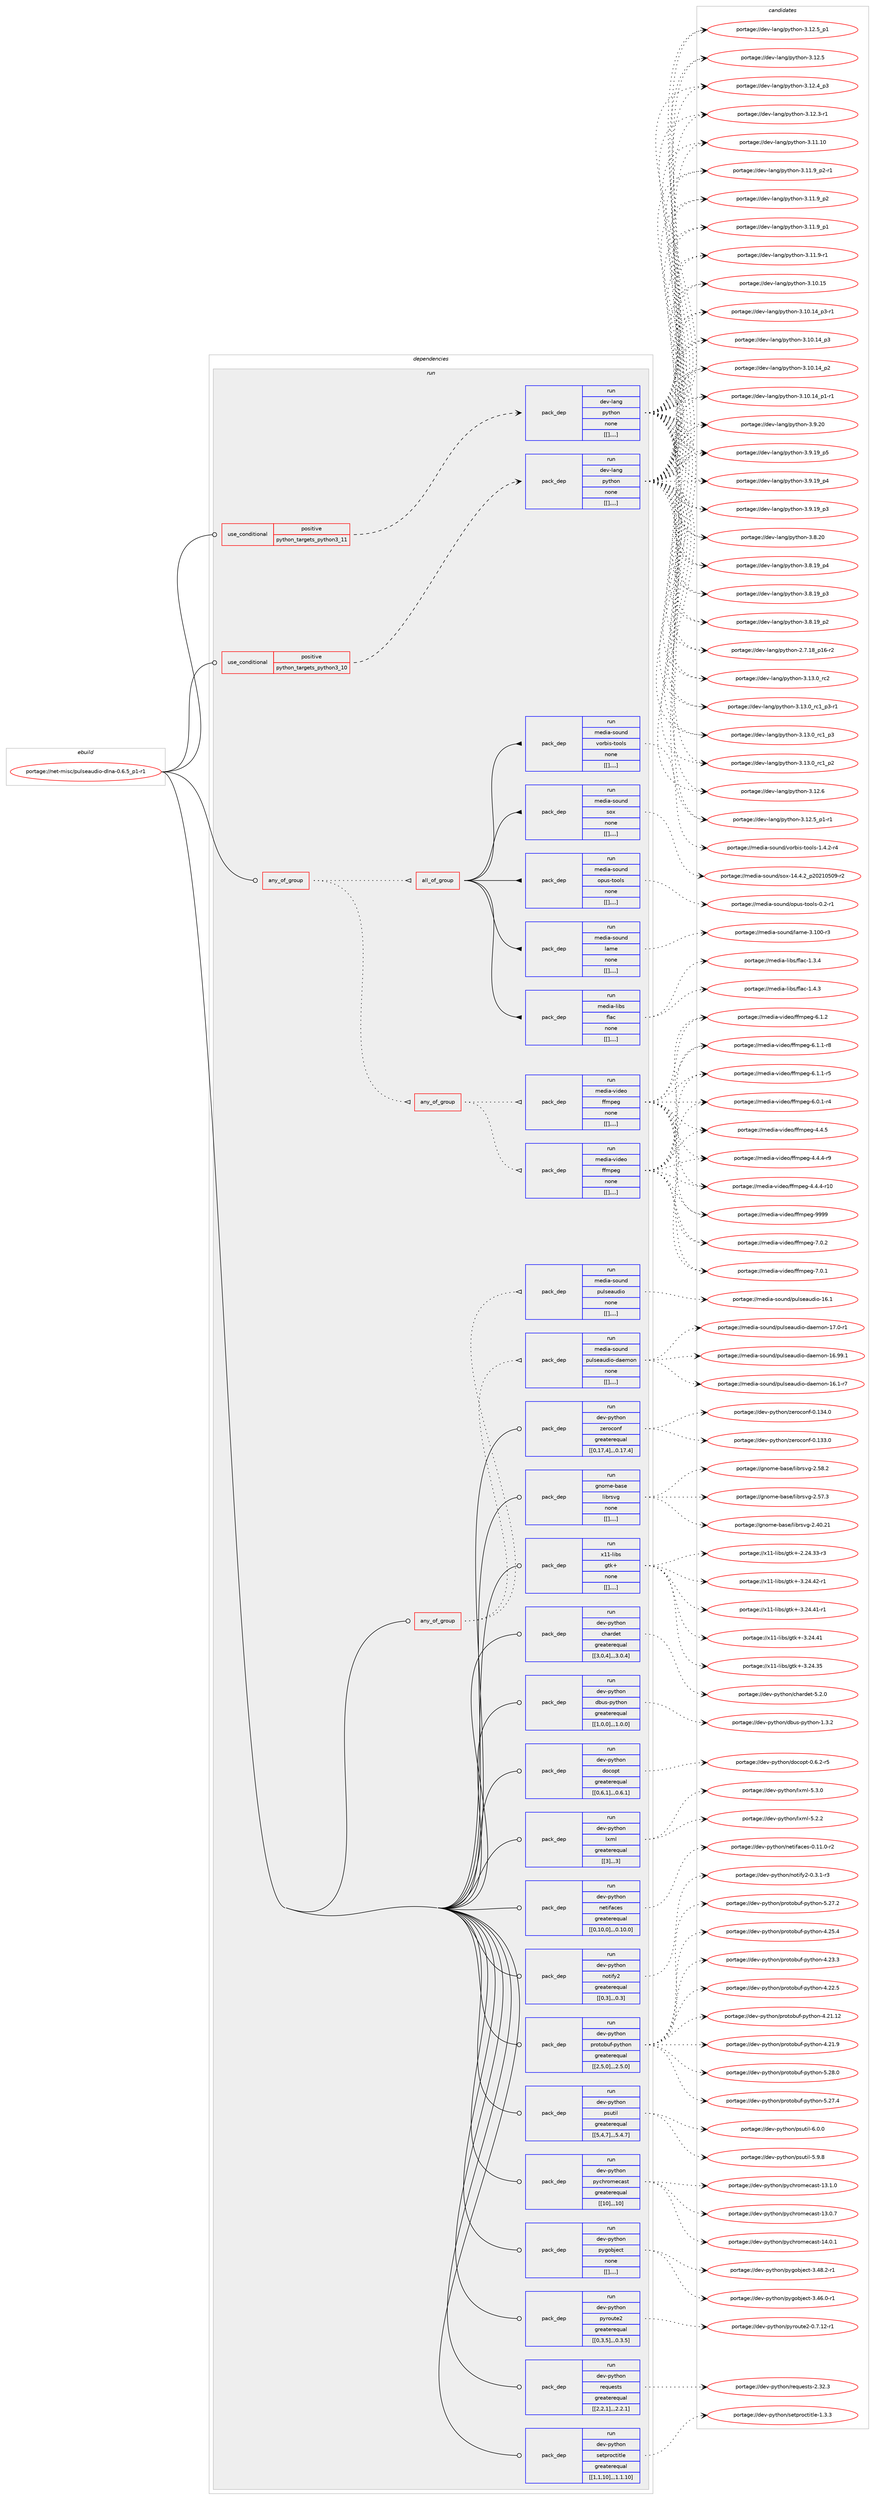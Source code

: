 digraph prolog {

# *************
# Graph options
# *************

newrank=true;
concentrate=true;
compound=true;
graph [rankdir=LR,fontname=Helvetica,fontsize=10,ranksep=1.5];#, ranksep=2.5, nodesep=0.2];
edge  [arrowhead=vee];
node  [fontname=Helvetica,fontsize=10];

# **********
# The ebuild
# **********

subgraph cluster_leftcol {
color=gray;
label=<<i>ebuild</i>>;
id [label="portage://net-misc/pulseaudio-dlna-0.6.5_p1-r1", color=red, width=4, href="../net-misc/pulseaudio-dlna-0.6.5_p1-r1.svg"];
}

# ****************
# The dependencies
# ****************

subgraph cluster_midcol {
color=gray;
label=<<i>dependencies</i>>;
subgraph cluster_compile {
fillcolor="#eeeeee";
style=filled;
label=<<i>compile</i>>;
}
subgraph cluster_compileandrun {
fillcolor="#eeeeee";
style=filled;
label=<<i>compile and run</i>>;
}
subgraph cluster_run {
fillcolor="#eeeeee";
style=filled;
label=<<i>run</i>>;
subgraph any2664 {
dependency391032 [label=<<TABLE BORDER="0" CELLBORDER="1" CELLSPACING="0" CELLPADDING="4"><TR><TD CELLPADDING="10">any_of_group</TD></TR></TABLE>>, shape=none, color=red];subgraph any2665 {
dependency391033 [label=<<TABLE BORDER="0" CELLBORDER="1" CELLSPACING="0" CELLPADDING="4"><TR><TD CELLPADDING="10">any_of_group</TD></TR></TABLE>>, shape=none, color=red];subgraph pack285640 {
dependency391034 [label=<<TABLE BORDER="0" CELLBORDER="1" CELLSPACING="0" CELLPADDING="4" WIDTH="220"><TR><TD ROWSPAN="6" CELLPADDING="30">pack_dep</TD></TR><TR><TD WIDTH="110">run</TD></TR><TR><TD>media-video</TD></TR><TR><TD>ffmpeg</TD></TR><TR><TD>none</TD></TR><TR><TD>[[],,,,]</TD></TR></TABLE>>, shape=none, color=blue];
}
dependency391033:e -> dependency391034:w [weight=20,style="dotted",arrowhead="oinv"];
subgraph pack285641 {
dependency391035 [label=<<TABLE BORDER="0" CELLBORDER="1" CELLSPACING="0" CELLPADDING="4" WIDTH="220"><TR><TD ROWSPAN="6" CELLPADDING="30">pack_dep</TD></TR><TR><TD WIDTH="110">run</TD></TR><TR><TD>media-video</TD></TR><TR><TD>ffmpeg</TD></TR><TR><TD>none</TD></TR><TR><TD>[[],,,,]</TD></TR></TABLE>>, shape=none, color=blue];
}
dependency391033:e -> dependency391035:w [weight=20,style="dotted",arrowhead="oinv"];
}
dependency391032:e -> dependency391033:w [weight=20,style="dotted",arrowhead="oinv"];
subgraph all191 {
dependency391036 [label=<<TABLE BORDER="0" CELLBORDER="1" CELLSPACING="0" CELLPADDING="4"><TR><TD CELLPADDING="10">all_of_group</TD></TR></TABLE>>, shape=none, color=red];subgraph pack285642 {
dependency391037 [label=<<TABLE BORDER="0" CELLBORDER="1" CELLSPACING="0" CELLPADDING="4" WIDTH="220"><TR><TD ROWSPAN="6" CELLPADDING="30">pack_dep</TD></TR><TR><TD WIDTH="110">run</TD></TR><TR><TD>media-libs</TD></TR><TR><TD>flac</TD></TR><TR><TD>none</TD></TR><TR><TD>[[],,,,]</TD></TR></TABLE>>, shape=none, color=blue];
}
dependency391036:e -> dependency391037:w [weight=20,style="solid",arrowhead="inv"];
subgraph pack285643 {
dependency391038 [label=<<TABLE BORDER="0" CELLBORDER="1" CELLSPACING="0" CELLPADDING="4" WIDTH="220"><TR><TD ROWSPAN="6" CELLPADDING="30">pack_dep</TD></TR><TR><TD WIDTH="110">run</TD></TR><TR><TD>media-sound</TD></TR><TR><TD>lame</TD></TR><TR><TD>none</TD></TR><TR><TD>[[],,,,]</TD></TR></TABLE>>, shape=none, color=blue];
}
dependency391036:e -> dependency391038:w [weight=20,style="solid",arrowhead="inv"];
subgraph pack285644 {
dependency391039 [label=<<TABLE BORDER="0" CELLBORDER="1" CELLSPACING="0" CELLPADDING="4" WIDTH="220"><TR><TD ROWSPAN="6" CELLPADDING="30">pack_dep</TD></TR><TR><TD WIDTH="110">run</TD></TR><TR><TD>media-sound</TD></TR><TR><TD>opus-tools</TD></TR><TR><TD>none</TD></TR><TR><TD>[[],,,,]</TD></TR></TABLE>>, shape=none, color=blue];
}
dependency391036:e -> dependency391039:w [weight=20,style="solid",arrowhead="inv"];
subgraph pack285645 {
dependency391040 [label=<<TABLE BORDER="0" CELLBORDER="1" CELLSPACING="0" CELLPADDING="4" WIDTH="220"><TR><TD ROWSPAN="6" CELLPADDING="30">pack_dep</TD></TR><TR><TD WIDTH="110">run</TD></TR><TR><TD>media-sound</TD></TR><TR><TD>sox</TD></TR><TR><TD>none</TD></TR><TR><TD>[[],,,,]</TD></TR></TABLE>>, shape=none, color=blue];
}
dependency391036:e -> dependency391040:w [weight=20,style="solid",arrowhead="inv"];
subgraph pack285646 {
dependency391041 [label=<<TABLE BORDER="0" CELLBORDER="1" CELLSPACING="0" CELLPADDING="4" WIDTH="220"><TR><TD ROWSPAN="6" CELLPADDING="30">pack_dep</TD></TR><TR><TD WIDTH="110">run</TD></TR><TR><TD>media-sound</TD></TR><TR><TD>vorbis-tools</TD></TR><TR><TD>none</TD></TR><TR><TD>[[],,,,]</TD></TR></TABLE>>, shape=none, color=blue];
}
dependency391036:e -> dependency391041:w [weight=20,style="solid",arrowhead="inv"];
}
dependency391032:e -> dependency391036:w [weight=20,style="dotted",arrowhead="oinv"];
}
id:e -> dependency391032:w [weight=20,style="solid",arrowhead="odot"];
subgraph any2666 {
dependency391042 [label=<<TABLE BORDER="0" CELLBORDER="1" CELLSPACING="0" CELLPADDING="4"><TR><TD CELLPADDING="10">any_of_group</TD></TR></TABLE>>, shape=none, color=red];subgraph pack285647 {
dependency391043 [label=<<TABLE BORDER="0" CELLBORDER="1" CELLSPACING="0" CELLPADDING="4" WIDTH="220"><TR><TD ROWSPAN="6" CELLPADDING="30">pack_dep</TD></TR><TR><TD WIDTH="110">run</TD></TR><TR><TD>media-sound</TD></TR><TR><TD>pulseaudio-daemon</TD></TR><TR><TD>none</TD></TR><TR><TD>[[],,,,]</TD></TR></TABLE>>, shape=none, color=blue];
}
dependency391042:e -> dependency391043:w [weight=20,style="dotted",arrowhead="oinv"];
subgraph pack285648 {
dependency391044 [label=<<TABLE BORDER="0" CELLBORDER="1" CELLSPACING="0" CELLPADDING="4" WIDTH="220"><TR><TD ROWSPAN="6" CELLPADDING="30">pack_dep</TD></TR><TR><TD WIDTH="110">run</TD></TR><TR><TD>media-sound</TD></TR><TR><TD>pulseaudio</TD></TR><TR><TD>none</TD></TR><TR><TD>[[],,,,]</TD></TR></TABLE>>, shape=none, color=blue];
}
dependency391042:e -> dependency391044:w [weight=20,style="dotted",arrowhead="oinv"];
}
id:e -> dependency391042:w [weight=20,style="solid",arrowhead="odot"];
subgraph cond102540 {
dependency391045 [label=<<TABLE BORDER="0" CELLBORDER="1" CELLSPACING="0" CELLPADDING="4"><TR><TD ROWSPAN="3" CELLPADDING="10">use_conditional</TD></TR><TR><TD>positive</TD></TR><TR><TD>python_targets_python3_10</TD></TR></TABLE>>, shape=none, color=red];
subgraph pack285649 {
dependency391046 [label=<<TABLE BORDER="0" CELLBORDER="1" CELLSPACING="0" CELLPADDING="4" WIDTH="220"><TR><TD ROWSPAN="6" CELLPADDING="30">pack_dep</TD></TR><TR><TD WIDTH="110">run</TD></TR><TR><TD>dev-lang</TD></TR><TR><TD>python</TD></TR><TR><TD>none</TD></TR><TR><TD>[[],,,,]</TD></TR></TABLE>>, shape=none, color=blue];
}
dependency391045:e -> dependency391046:w [weight=20,style="dashed",arrowhead="vee"];
}
id:e -> dependency391045:w [weight=20,style="solid",arrowhead="odot"];
subgraph cond102541 {
dependency391047 [label=<<TABLE BORDER="0" CELLBORDER="1" CELLSPACING="0" CELLPADDING="4"><TR><TD ROWSPAN="3" CELLPADDING="10">use_conditional</TD></TR><TR><TD>positive</TD></TR><TR><TD>python_targets_python3_11</TD></TR></TABLE>>, shape=none, color=red];
subgraph pack285650 {
dependency391048 [label=<<TABLE BORDER="0" CELLBORDER="1" CELLSPACING="0" CELLPADDING="4" WIDTH="220"><TR><TD ROWSPAN="6" CELLPADDING="30">pack_dep</TD></TR><TR><TD WIDTH="110">run</TD></TR><TR><TD>dev-lang</TD></TR><TR><TD>python</TD></TR><TR><TD>none</TD></TR><TR><TD>[[],,,,]</TD></TR></TABLE>>, shape=none, color=blue];
}
dependency391047:e -> dependency391048:w [weight=20,style="dashed",arrowhead="vee"];
}
id:e -> dependency391047:w [weight=20,style="solid",arrowhead="odot"];
subgraph pack285651 {
dependency391049 [label=<<TABLE BORDER="0" CELLBORDER="1" CELLSPACING="0" CELLPADDING="4" WIDTH="220"><TR><TD ROWSPAN="6" CELLPADDING="30">pack_dep</TD></TR><TR><TD WIDTH="110">run</TD></TR><TR><TD>dev-python</TD></TR><TR><TD>chardet</TD></TR><TR><TD>greaterequal</TD></TR><TR><TD>[[3,0,4],,,3.0.4]</TD></TR></TABLE>>, shape=none, color=blue];
}
id:e -> dependency391049:w [weight=20,style="solid",arrowhead="odot"];
subgraph pack285652 {
dependency391050 [label=<<TABLE BORDER="0" CELLBORDER="1" CELLSPACING="0" CELLPADDING="4" WIDTH="220"><TR><TD ROWSPAN="6" CELLPADDING="30">pack_dep</TD></TR><TR><TD WIDTH="110">run</TD></TR><TR><TD>dev-python</TD></TR><TR><TD>dbus-python</TD></TR><TR><TD>greaterequal</TD></TR><TR><TD>[[1,0,0],,,1.0.0]</TD></TR></TABLE>>, shape=none, color=blue];
}
id:e -> dependency391050:w [weight=20,style="solid",arrowhead="odot"];
subgraph pack285653 {
dependency391051 [label=<<TABLE BORDER="0" CELLBORDER="1" CELLSPACING="0" CELLPADDING="4" WIDTH="220"><TR><TD ROWSPAN="6" CELLPADDING="30">pack_dep</TD></TR><TR><TD WIDTH="110">run</TD></TR><TR><TD>dev-python</TD></TR><TR><TD>docopt</TD></TR><TR><TD>greaterequal</TD></TR><TR><TD>[[0,6,1],,,0.6.1]</TD></TR></TABLE>>, shape=none, color=blue];
}
id:e -> dependency391051:w [weight=20,style="solid",arrowhead="odot"];
subgraph pack285654 {
dependency391052 [label=<<TABLE BORDER="0" CELLBORDER="1" CELLSPACING="0" CELLPADDING="4" WIDTH="220"><TR><TD ROWSPAN="6" CELLPADDING="30">pack_dep</TD></TR><TR><TD WIDTH="110">run</TD></TR><TR><TD>dev-python</TD></TR><TR><TD>lxml</TD></TR><TR><TD>greaterequal</TD></TR><TR><TD>[[3],,,3]</TD></TR></TABLE>>, shape=none, color=blue];
}
id:e -> dependency391052:w [weight=20,style="solid",arrowhead="odot"];
subgraph pack285655 {
dependency391053 [label=<<TABLE BORDER="0" CELLBORDER="1" CELLSPACING="0" CELLPADDING="4" WIDTH="220"><TR><TD ROWSPAN="6" CELLPADDING="30">pack_dep</TD></TR><TR><TD WIDTH="110">run</TD></TR><TR><TD>dev-python</TD></TR><TR><TD>netifaces</TD></TR><TR><TD>greaterequal</TD></TR><TR><TD>[[0,10,0],,,0.10.0]</TD></TR></TABLE>>, shape=none, color=blue];
}
id:e -> dependency391053:w [weight=20,style="solid",arrowhead="odot"];
subgraph pack285656 {
dependency391054 [label=<<TABLE BORDER="0" CELLBORDER="1" CELLSPACING="0" CELLPADDING="4" WIDTH="220"><TR><TD ROWSPAN="6" CELLPADDING="30">pack_dep</TD></TR><TR><TD WIDTH="110">run</TD></TR><TR><TD>dev-python</TD></TR><TR><TD>notify2</TD></TR><TR><TD>greaterequal</TD></TR><TR><TD>[[0,3],,,0.3]</TD></TR></TABLE>>, shape=none, color=blue];
}
id:e -> dependency391054:w [weight=20,style="solid",arrowhead="odot"];
subgraph pack285657 {
dependency391055 [label=<<TABLE BORDER="0" CELLBORDER="1" CELLSPACING="0" CELLPADDING="4" WIDTH="220"><TR><TD ROWSPAN="6" CELLPADDING="30">pack_dep</TD></TR><TR><TD WIDTH="110">run</TD></TR><TR><TD>dev-python</TD></TR><TR><TD>protobuf-python</TD></TR><TR><TD>greaterequal</TD></TR><TR><TD>[[2,5,0],,,2.5.0]</TD></TR></TABLE>>, shape=none, color=blue];
}
id:e -> dependency391055:w [weight=20,style="solid",arrowhead="odot"];
subgraph pack285658 {
dependency391056 [label=<<TABLE BORDER="0" CELLBORDER="1" CELLSPACING="0" CELLPADDING="4" WIDTH="220"><TR><TD ROWSPAN="6" CELLPADDING="30">pack_dep</TD></TR><TR><TD WIDTH="110">run</TD></TR><TR><TD>dev-python</TD></TR><TR><TD>psutil</TD></TR><TR><TD>greaterequal</TD></TR><TR><TD>[[5,4,7],,,5.4.7]</TD></TR></TABLE>>, shape=none, color=blue];
}
id:e -> dependency391056:w [weight=20,style="solid",arrowhead="odot"];
subgraph pack285659 {
dependency391057 [label=<<TABLE BORDER="0" CELLBORDER="1" CELLSPACING="0" CELLPADDING="4" WIDTH="220"><TR><TD ROWSPAN="6" CELLPADDING="30">pack_dep</TD></TR><TR><TD WIDTH="110">run</TD></TR><TR><TD>dev-python</TD></TR><TR><TD>pychromecast</TD></TR><TR><TD>greaterequal</TD></TR><TR><TD>[[10],,,10]</TD></TR></TABLE>>, shape=none, color=blue];
}
id:e -> dependency391057:w [weight=20,style="solid",arrowhead="odot"];
subgraph pack285660 {
dependency391058 [label=<<TABLE BORDER="0" CELLBORDER="1" CELLSPACING="0" CELLPADDING="4" WIDTH="220"><TR><TD ROWSPAN="6" CELLPADDING="30">pack_dep</TD></TR><TR><TD WIDTH="110">run</TD></TR><TR><TD>dev-python</TD></TR><TR><TD>pygobject</TD></TR><TR><TD>none</TD></TR><TR><TD>[[],,,,]</TD></TR></TABLE>>, shape=none, color=blue];
}
id:e -> dependency391058:w [weight=20,style="solid",arrowhead="odot"];
subgraph pack285661 {
dependency391059 [label=<<TABLE BORDER="0" CELLBORDER="1" CELLSPACING="0" CELLPADDING="4" WIDTH="220"><TR><TD ROWSPAN="6" CELLPADDING="30">pack_dep</TD></TR><TR><TD WIDTH="110">run</TD></TR><TR><TD>dev-python</TD></TR><TR><TD>pyroute2</TD></TR><TR><TD>greaterequal</TD></TR><TR><TD>[[0,3,5],,,0.3.5]</TD></TR></TABLE>>, shape=none, color=blue];
}
id:e -> dependency391059:w [weight=20,style="solid",arrowhead="odot"];
subgraph pack285662 {
dependency391060 [label=<<TABLE BORDER="0" CELLBORDER="1" CELLSPACING="0" CELLPADDING="4" WIDTH="220"><TR><TD ROWSPAN="6" CELLPADDING="30">pack_dep</TD></TR><TR><TD WIDTH="110">run</TD></TR><TR><TD>dev-python</TD></TR><TR><TD>requests</TD></TR><TR><TD>greaterequal</TD></TR><TR><TD>[[2,2,1],,,2.2.1]</TD></TR></TABLE>>, shape=none, color=blue];
}
id:e -> dependency391060:w [weight=20,style="solid",arrowhead="odot"];
subgraph pack285663 {
dependency391061 [label=<<TABLE BORDER="0" CELLBORDER="1" CELLSPACING="0" CELLPADDING="4" WIDTH="220"><TR><TD ROWSPAN="6" CELLPADDING="30">pack_dep</TD></TR><TR><TD WIDTH="110">run</TD></TR><TR><TD>dev-python</TD></TR><TR><TD>setproctitle</TD></TR><TR><TD>greaterequal</TD></TR><TR><TD>[[1,1,10],,,1.1.10]</TD></TR></TABLE>>, shape=none, color=blue];
}
id:e -> dependency391061:w [weight=20,style="solid",arrowhead="odot"];
subgraph pack285664 {
dependency391062 [label=<<TABLE BORDER="0" CELLBORDER="1" CELLSPACING="0" CELLPADDING="4" WIDTH="220"><TR><TD ROWSPAN="6" CELLPADDING="30">pack_dep</TD></TR><TR><TD WIDTH="110">run</TD></TR><TR><TD>dev-python</TD></TR><TR><TD>zeroconf</TD></TR><TR><TD>greaterequal</TD></TR><TR><TD>[[0,17,4],,,0.17.4]</TD></TR></TABLE>>, shape=none, color=blue];
}
id:e -> dependency391062:w [weight=20,style="solid",arrowhead="odot"];
subgraph pack285665 {
dependency391063 [label=<<TABLE BORDER="0" CELLBORDER="1" CELLSPACING="0" CELLPADDING="4" WIDTH="220"><TR><TD ROWSPAN="6" CELLPADDING="30">pack_dep</TD></TR><TR><TD WIDTH="110">run</TD></TR><TR><TD>gnome-base</TD></TR><TR><TD>librsvg</TD></TR><TR><TD>none</TD></TR><TR><TD>[[],,,,]</TD></TR></TABLE>>, shape=none, color=blue];
}
id:e -> dependency391063:w [weight=20,style="solid",arrowhead="odot"];
subgraph pack285666 {
dependency391064 [label=<<TABLE BORDER="0" CELLBORDER="1" CELLSPACING="0" CELLPADDING="4" WIDTH="220"><TR><TD ROWSPAN="6" CELLPADDING="30">pack_dep</TD></TR><TR><TD WIDTH="110">run</TD></TR><TR><TD>x11-libs</TD></TR><TR><TD>gtk+</TD></TR><TR><TD>none</TD></TR><TR><TD>[[],,,,]</TD></TR></TABLE>>, shape=none, color=blue];
}
id:e -> dependency391064:w [weight=20,style="solid",arrowhead="odot"];
}
}

# **************
# The candidates
# **************

subgraph cluster_choices {
rank=same;
color=gray;
label=<<i>candidates</i>>;

subgraph choice285640 {
color=black;
nodesep=1;
choice1091011001059745118105100101111471021021091121011034557575757 [label="portage://media-video/ffmpeg-9999", color=red, width=4,href="../media-video/ffmpeg-9999.svg"];
choice109101100105974511810510010111147102102109112101103455546484650 [label="portage://media-video/ffmpeg-7.0.2", color=red, width=4,href="../media-video/ffmpeg-7.0.2.svg"];
choice109101100105974511810510010111147102102109112101103455546484649 [label="portage://media-video/ffmpeg-7.0.1", color=red, width=4,href="../media-video/ffmpeg-7.0.1.svg"];
choice109101100105974511810510010111147102102109112101103455446494650 [label="portage://media-video/ffmpeg-6.1.2", color=red, width=4,href="../media-video/ffmpeg-6.1.2.svg"];
choice1091011001059745118105100101111471021021091121011034554464946494511456 [label="portage://media-video/ffmpeg-6.1.1-r8", color=red, width=4,href="../media-video/ffmpeg-6.1.1-r8.svg"];
choice1091011001059745118105100101111471021021091121011034554464946494511453 [label="portage://media-video/ffmpeg-6.1.1-r5", color=red, width=4,href="../media-video/ffmpeg-6.1.1-r5.svg"];
choice1091011001059745118105100101111471021021091121011034554464846494511452 [label="portage://media-video/ffmpeg-6.0.1-r4", color=red, width=4,href="../media-video/ffmpeg-6.0.1-r4.svg"];
choice109101100105974511810510010111147102102109112101103455246524653 [label="portage://media-video/ffmpeg-4.4.5", color=red, width=4,href="../media-video/ffmpeg-4.4.5.svg"];
choice1091011001059745118105100101111471021021091121011034552465246524511457 [label="portage://media-video/ffmpeg-4.4.4-r9", color=red, width=4,href="../media-video/ffmpeg-4.4.4-r9.svg"];
choice109101100105974511810510010111147102102109112101103455246524652451144948 [label="portage://media-video/ffmpeg-4.4.4-r10", color=red, width=4,href="../media-video/ffmpeg-4.4.4-r10.svg"];
dependency391034:e -> choice1091011001059745118105100101111471021021091121011034557575757:w [style=dotted,weight="100"];
dependency391034:e -> choice109101100105974511810510010111147102102109112101103455546484650:w [style=dotted,weight="100"];
dependency391034:e -> choice109101100105974511810510010111147102102109112101103455546484649:w [style=dotted,weight="100"];
dependency391034:e -> choice109101100105974511810510010111147102102109112101103455446494650:w [style=dotted,weight="100"];
dependency391034:e -> choice1091011001059745118105100101111471021021091121011034554464946494511456:w [style=dotted,weight="100"];
dependency391034:e -> choice1091011001059745118105100101111471021021091121011034554464946494511453:w [style=dotted,weight="100"];
dependency391034:e -> choice1091011001059745118105100101111471021021091121011034554464846494511452:w [style=dotted,weight="100"];
dependency391034:e -> choice109101100105974511810510010111147102102109112101103455246524653:w [style=dotted,weight="100"];
dependency391034:e -> choice1091011001059745118105100101111471021021091121011034552465246524511457:w [style=dotted,weight="100"];
dependency391034:e -> choice109101100105974511810510010111147102102109112101103455246524652451144948:w [style=dotted,weight="100"];
}
subgraph choice285641 {
color=black;
nodesep=1;
choice1091011001059745118105100101111471021021091121011034557575757 [label="portage://media-video/ffmpeg-9999", color=red, width=4,href="../media-video/ffmpeg-9999.svg"];
choice109101100105974511810510010111147102102109112101103455546484650 [label="portage://media-video/ffmpeg-7.0.2", color=red, width=4,href="../media-video/ffmpeg-7.0.2.svg"];
choice109101100105974511810510010111147102102109112101103455546484649 [label="portage://media-video/ffmpeg-7.0.1", color=red, width=4,href="../media-video/ffmpeg-7.0.1.svg"];
choice109101100105974511810510010111147102102109112101103455446494650 [label="portage://media-video/ffmpeg-6.1.2", color=red, width=4,href="../media-video/ffmpeg-6.1.2.svg"];
choice1091011001059745118105100101111471021021091121011034554464946494511456 [label="portage://media-video/ffmpeg-6.1.1-r8", color=red, width=4,href="../media-video/ffmpeg-6.1.1-r8.svg"];
choice1091011001059745118105100101111471021021091121011034554464946494511453 [label="portage://media-video/ffmpeg-6.1.1-r5", color=red, width=4,href="../media-video/ffmpeg-6.1.1-r5.svg"];
choice1091011001059745118105100101111471021021091121011034554464846494511452 [label="portage://media-video/ffmpeg-6.0.1-r4", color=red, width=4,href="../media-video/ffmpeg-6.0.1-r4.svg"];
choice109101100105974511810510010111147102102109112101103455246524653 [label="portage://media-video/ffmpeg-4.4.5", color=red, width=4,href="../media-video/ffmpeg-4.4.5.svg"];
choice1091011001059745118105100101111471021021091121011034552465246524511457 [label="portage://media-video/ffmpeg-4.4.4-r9", color=red, width=4,href="../media-video/ffmpeg-4.4.4-r9.svg"];
choice109101100105974511810510010111147102102109112101103455246524652451144948 [label="portage://media-video/ffmpeg-4.4.4-r10", color=red, width=4,href="../media-video/ffmpeg-4.4.4-r10.svg"];
dependency391035:e -> choice1091011001059745118105100101111471021021091121011034557575757:w [style=dotted,weight="100"];
dependency391035:e -> choice109101100105974511810510010111147102102109112101103455546484650:w [style=dotted,weight="100"];
dependency391035:e -> choice109101100105974511810510010111147102102109112101103455546484649:w [style=dotted,weight="100"];
dependency391035:e -> choice109101100105974511810510010111147102102109112101103455446494650:w [style=dotted,weight="100"];
dependency391035:e -> choice1091011001059745118105100101111471021021091121011034554464946494511456:w [style=dotted,weight="100"];
dependency391035:e -> choice1091011001059745118105100101111471021021091121011034554464946494511453:w [style=dotted,weight="100"];
dependency391035:e -> choice1091011001059745118105100101111471021021091121011034554464846494511452:w [style=dotted,weight="100"];
dependency391035:e -> choice109101100105974511810510010111147102102109112101103455246524653:w [style=dotted,weight="100"];
dependency391035:e -> choice1091011001059745118105100101111471021021091121011034552465246524511457:w [style=dotted,weight="100"];
dependency391035:e -> choice109101100105974511810510010111147102102109112101103455246524652451144948:w [style=dotted,weight="100"];
}
subgraph choice285642 {
color=black;
nodesep=1;
choice109101100105974510810598115471021089799454946524651 [label="portage://media-libs/flac-1.4.3", color=red, width=4,href="../media-libs/flac-1.4.3.svg"];
choice109101100105974510810598115471021089799454946514652 [label="portage://media-libs/flac-1.3.4", color=red, width=4,href="../media-libs/flac-1.3.4.svg"];
dependency391037:e -> choice109101100105974510810598115471021089799454946524651:w [style=dotted,weight="100"];
dependency391037:e -> choice109101100105974510810598115471021089799454946514652:w [style=dotted,weight="100"];
}
subgraph choice285643 {
color=black;
nodesep=1;
choice109101100105974511511111711010047108971091014551464948484511451 [label="portage://media-sound/lame-3.100-r3", color=red, width=4,href="../media-sound/lame-3.100-r3.svg"];
dependency391038:e -> choice109101100105974511511111711010047108971091014551464948484511451:w [style=dotted,weight="100"];
}
subgraph choice285644 {
color=black;
nodesep=1;
choice10910110010597451151111171101004711111211711545116111111108115454846504511449 [label="portage://media-sound/opus-tools-0.2-r1", color=red, width=4,href="../media-sound/opus-tools-0.2-r1.svg"];
dependency391039:e -> choice10910110010597451151111171101004711111211711545116111111108115454846504511449:w [style=dotted,weight="100"];
}
subgraph choice285645 {
color=black;
nodesep=1;
choice109101100105974511511111711010047115111120454952465246509511250485049485348574511450 [label="portage://media-sound/sox-14.4.2_p20210509-r2", color=red, width=4,href="../media-sound/sox-14.4.2_p20210509-r2.svg"];
dependency391040:e -> choice109101100105974511511111711010047115111120454952465246509511250485049485348574511450:w [style=dotted,weight="100"];
}
subgraph choice285646 {
color=black;
nodesep=1;
choice10910110010597451151111171101004711811111498105115451161111111081154549465246504511452 [label="portage://media-sound/vorbis-tools-1.4.2-r4", color=red, width=4,href="../media-sound/vorbis-tools-1.4.2-r4.svg"];
dependency391041:e -> choice10910110010597451151111171101004711811111498105115451161111111081154549465246504511452:w [style=dotted,weight="100"];
}
subgraph choice285647 {
color=black;
nodesep=1;
choice10910110010597451151111171101004711211710811510197117100105111451009710110911111045495546484511449 [label="portage://media-sound/pulseaudio-daemon-17.0-r1", color=red, width=4,href="../media-sound/pulseaudio-daemon-17.0-r1.svg"];
choice1091011001059745115111117110100471121171081151019711710010511145100971011091111104549544657574649 [label="portage://media-sound/pulseaudio-daemon-16.99.1", color=red, width=4,href="../media-sound/pulseaudio-daemon-16.99.1.svg"];
choice10910110010597451151111171101004711211710811510197117100105111451009710110911111045495446494511455 [label="portage://media-sound/pulseaudio-daemon-16.1-r7", color=red, width=4,href="../media-sound/pulseaudio-daemon-16.1-r7.svg"];
dependency391043:e -> choice10910110010597451151111171101004711211710811510197117100105111451009710110911111045495546484511449:w [style=dotted,weight="100"];
dependency391043:e -> choice1091011001059745115111117110100471121171081151019711710010511145100971011091111104549544657574649:w [style=dotted,weight="100"];
dependency391043:e -> choice10910110010597451151111171101004711211710811510197117100105111451009710110911111045495446494511455:w [style=dotted,weight="100"];
}
subgraph choice285648 {
color=black;
nodesep=1;
choice109101100105974511511111711010047112117108115101971171001051114549544649 [label="portage://media-sound/pulseaudio-16.1", color=red, width=4,href="../media-sound/pulseaudio-16.1.svg"];
dependency391044:e -> choice109101100105974511511111711010047112117108115101971171001051114549544649:w [style=dotted,weight="100"];
}
subgraph choice285649 {
color=black;
nodesep=1;
choice10010111845108971101034711212111610411111045514649514648951149950 [label="portage://dev-lang/python-3.13.0_rc2", color=red, width=4,href="../dev-lang/python-3.13.0_rc2.svg"];
choice1001011184510897110103471121211161041111104551464951464895114994995112514511449 [label="portage://dev-lang/python-3.13.0_rc1_p3-r1", color=red, width=4,href="../dev-lang/python-3.13.0_rc1_p3-r1.svg"];
choice100101118451089711010347112121116104111110455146495146489511499499511251 [label="portage://dev-lang/python-3.13.0_rc1_p3", color=red, width=4,href="../dev-lang/python-3.13.0_rc1_p3.svg"];
choice100101118451089711010347112121116104111110455146495146489511499499511250 [label="portage://dev-lang/python-3.13.0_rc1_p2", color=red, width=4,href="../dev-lang/python-3.13.0_rc1_p2.svg"];
choice10010111845108971101034711212111610411111045514649504654 [label="portage://dev-lang/python-3.12.6", color=red, width=4,href="../dev-lang/python-3.12.6.svg"];
choice1001011184510897110103471121211161041111104551464950465395112494511449 [label="portage://dev-lang/python-3.12.5_p1-r1", color=red, width=4,href="../dev-lang/python-3.12.5_p1-r1.svg"];
choice100101118451089711010347112121116104111110455146495046539511249 [label="portage://dev-lang/python-3.12.5_p1", color=red, width=4,href="../dev-lang/python-3.12.5_p1.svg"];
choice10010111845108971101034711212111610411111045514649504653 [label="portage://dev-lang/python-3.12.5", color=red, width=4,href="../dev-lang/python-3.12.5.svg"];
choice100101118451089711010347112121116104111110455146495046529511251 [label="portage://dev-lang/python-3.12.4_p3", color=red, width=4,href="../dev-lang/python-3.12.4_p3.svg"];
choice100101118451089711010347112121116104111110455146495046514511449 [label="portage://dev-lang/python-3.12.3-r1", color=red, width=4,href="../dev-lang/python-3.12.3-r1.svg"];
choice1001011184510897110103471121211161041111104551464949464948 [label="portage://dev-lang/python-3.11.10", color=red, width=4,href="../dev-lang/python-3.11.10.svg"];
choice1001011184510897110103471121211161041111104551464949465795112504511449 [label="portage://dev-lang/python-3.11.9_p2-r1", color=red, width=4,href="../dev-lang/python-3.11.9_p2-r1.svg"];
choice100101118451089711010347112121116104111110455146494946579511250 [label="portage://dev-lang/python-3.11.9_p2", color=red, width=4,href="../dev-lang/python-3.11.9_p2.svg"];
choice100101118451089711010347112121116104111110455146494946579511249 [label="portage://dev-lang/python-3.11.9_p1", color=red, width=4,href="../dev-lang/python-3.11.9_p1.svg"];
choice100101118451089711010347112121116104111110455146494946574511449 [label="portage://dev-lang/python-3.11.9-r1", color=red, width=4,href="../dev-lang/python-3.11.9-r1.svg"];
choice1001011184510897110103471121211161041111104551464948464953 [label="portage://dev-lang/python-3.10.15", color=red, width=4,href="../dev-lang/python-3.10.15.svg"];
choice100101118451089711010347112121116104111110455146494846495295112514511449 [label="portage://dev-lang/python-3.10.14_p3-r1", color=red, width=4,href="../dev-lang/python-3.10.14_p3-r1.svg"];
choice10010111845108971101034711212111610411111045514649484649529511251 [label="portage://dev-lang/python-3.10.14_p3", color=red, width=4,href="../dev-lang/python-3.10.14_p3.svg"];
choice10010111845108971101034711212111610411111045514649484649529511250 [label="portage://dev-lang/python-3.10.14_p2", color=red, width=4,href="../dev-lang/python-3.10.14_p2.svg"];
choice100101118451089711010347112121116104111110455146494846495295112494511449 [label="portage://dev-lang/python-3.10.14_p1-r1", color=red, width=4,href="../dev-lang/python-3.10.14_p1-r1.svg"];
choice10010111845108971101034711212111610411111045514657465048 [label="portage://dev-lang/python-3.9.20", color=red, width=4,href="../dev-lang/python-3.9.20.svg"];
choice100101118451089711010347112121116104111110455146574649579511253 [label="portage://dev-lang/python-3.9.19_p5", color=red, width=4,href="../dev-lang/python-3.9.19_p5.svg"];
choice100101118451089711010347112121116104111110455146574649579511252 [label="portage://dev-lang/python-3.9.19_p4", color=red, width=4,href="../dev-lang/python-3.9.19_p4.svg"];
choice100101118451089711010347112121116104111110455146574649579511251 [label="portage://dev-lang/python-3.9.19_p3", color=red, width=4,href="../dev-lang/python-3.9.19_p3.svg"];
choice10010111845108971101034711212111610411111045514656465048 [label="portage://dev-lang/python-3.8.20", color=red, width=4,href="../dev-lang/python-3.8.20.svg"];
choice100101118451089711010347112121116104111110455146564649579511252 [label="portage://dev-lang/python-3.8.19_p4", color=red, width=4,href="../dev-lang/python-3.8.19_p4.svg"];
choice100101118451089711010347112121116104111110455146564649579511251 [label="portage://dev-lang/python-3.8.19_p3", color=red, width=4,href="../dev-lang/python-3.8.19_p3.svg"];
choice100101118451089711010347112121116104111110455146564649579511250 [label="portage://dev-lang/python-3.8.19_p2", color=red, width=4,href="../dev-lang/python-3.8.19_p2.svg"];
choice100101118451089711010347112121116104111110455046554649569511249544511450 [label="portage://dev-lang/python-2.7.18_p16-r2", color=red, width=4,href="../dev-lang/python-2.7.18_p16-r2.svg"];
dependency391046:e -> choice10010111845108971101034711212111610411111045514649514648951149950:w [style=dotted,weight="100"];
dependency391046:e -> choice1001011184510897110103471121211161041111104551464951464895114994995112514511449:w [style=dotted,weight="100"];
dependency391046:e -> choice100101118451089711010347112121116104111110455146495146489511499499511251:w [style=dotted,weight="100"];
dependency391046:e -> choice100101118451089711010347112121116104111110455146495146489511499499511250:w [style=dotted,weight="100"];
dependency391046:e -> choice10010111845108971101034711212111610411111045514649504654:w [style=dotted,weight="100"];
dependency391046:e -> choice1001011184510897110103471121211161041111104551464950465395112494511449:w [style=dotted,weight="100"];
dependency391046:e -> choice100101118451089711010347112121116104111110455146495046539511249:w [style=dotted,weight="100"];
dependency391046:e -> choice10010111845108971101034711212111610411111045514649504653:w [style=dotted,weight="100"];
dependency391046:e -> choice100101118451089711010347112121116104111110455146495046529511251:w [style=dotted,weight="100"];
dependency391046:e -> choice100101118451089711010347112121116104111110455146495046514511449:w [style=dotted,weight="100"];
dependency391046:e -> choice1001011184510897110103471121211161041111104551464949464948:w [style=dotted,weight="100"];
dependency391046:e -> choice1001011184510897110103471121211161041111104551464949465795112504511449:w [style=dotted,weight="100"];
dependency391046:e -> choice100101118451089711010347112121116104111110455146494946579511250:w [style=dotted,weight="100"];
dependency391046:e -> choice100101118451089711010347112121116104111110455146494946579511249:w [style=dotted,weight="100"];
dependency391046:e -> choice100101118451089711010347112121116104111110455146494946574511449:w [style=dotted,weight="100"];
dependency391046:e -> choice1001011184510897110103471121211161041111104551464948464953:w [style=dotted,weight="100"];
dependency391046:e -> choice100101118451089711010347112121116104111110455146494846495295112514511449:w [style=dotted,weight="100"];
dependency391046:e -> choice10010111845108971101034711212111610411111045514649484649529511251:w [style=dotted,weight="100"];
dependency391046:e -> choice10010111845108971101034711212111610411111045514649484649529511250:w [style=dotted,weight="100"];
dependency391046:e -> choice100101118451089711010347112121116104111110455146494846495295112494511449:w [style=dotted,weight="100"];
dependency391046:e -> choice10010111845108971101034711212111610411111045514657465048:w [style=dotted,weight="100"];
dependency391046:e -> choice100101118451089711010347112121116104111110455146574649579511253:w [style=dotted,weight="100"];
dependency391046:e -> choice100101118451089711010347112121116104111110455146574649579511252:w [style=dotted,weight="100"];
dependency391046:e -> choice100101118451089711010347112121116104111110455146574649579511251:w [style=dotted,weight="100"];
dependency391046:e -> choice10010111845108971101034711212111610411111045514656465048:w [style=dotted,weight="100"];
dependency391046:e -> choice100101118451089711010347112121116104111110455146564649579511252:w [style=dotted,weight="100"];
dependency391046:e -> choice100101118451089711010347112121116104111110455146564649579511251:w [style=dotted,weight="100"];
dependency391046:e -> choice100101118451089711010347112121116104111110455146564649579511250:w [style=dotted,weight="100"];
dependency391046:e -> choice100101118451089711010347112121116104111110455046554649569511249544511450:w [style=dotted,weight="100"];
}
subgraph choice285650 {
color=black;
nodesep=1;
choice10010111845108971101034711212111610411111045514649514648951149950 [label="portage://dev-lang/python-3.13.0_rc2", color=red, width=4,href="../dev-lang/python-3.13.0_rc2.svg"];
choice1001011184510897110103471121211161041111104551464951464895114994995112514511449 [label="portage://dev-lang/python-3.13.0_rc1_p3-r1", color=red, width=4,href="../dev-lang/python-3.13.0_rc1_p3-r1.svg"];
choice100101118451089711010347112121116104111110455146495146489511499499511251 [label="portage://dev-lang/python-3.13.0_rc1_p3", color=red, width=4,href="../dev-lang/python-3.13.0_rc1_p3.svg"];
choice100101118451089711010347112121116104111110455146495146489511499499511250 [label="portage://dev-lang/python-3.13.0_rc1_p2", color=red, width=4,href="../dev-lang/python-3.13.0_rc1_p2.svg"];
choice10010111845108971101034711212111610411111045514649504654 [label="portage://dev-lang/python-3.12.6", color=red, width=4,href="../dev-lang/python-3.12.6.svg"];
choice1001011184510897110103471121211161041111104551464950465395112494511449 [label="portage://dev-lang/python-3.12.5_p1-r1", color=red, width=4,href="../dev-lang/python-3.12.5_p1-r1.svg"];
choice100101118451089711010347112121116104111110455146495046539511249 [label="portage://dev-lang/python-3.12.5_p1", color=red, width=4,href="../dev-lang/python-3.12.5_p1.svg"];
choice10010111845108971101034711212111610411111045514649504653 [label="portage://dev-lang/python-3.12.5", color=red, width=4,href="../dev-lang/python-3.12.5.svg"];
choice100101118451089711010347112121116104111110455146495046529511251 [label="portage://dev-lang/python-3.12.4_p3", color=red, width=4,href="../dev-lang/python-3.12.4_p3.svg"];
choice100101118451089711010347112121116104111110455146495046514511449 [label="portage://dev-lang/python-3.12.3-r1", color=red, width=4,href="../dev-lang/python-3.12.3-r1.svg"];
choice1001011184510897110103471121211161041111104551464949464948 [label="portage://dev-lang/python-3.11.10", color=red, width=4,href="../dev-lang/python-3.11.10.svg"];
choice1001011184510897110103471121211161041111104551464949465795112504511449 [label="portage://dev-lang/python-3.11.9_p2-r1", color=red, width=4,href="../dev-lang/python-3.11.9_p2-r1.svg"];
choice100101118451089711010347112121116104111110455146494946579511250 [label="portage://dev-lang/python-3.11.9_p2", color=red, width=4,href="../dev-lang/python-3.11.9_p2.svg"];
choice100101118451089711010347112121116104111110455146494946579511249 [label="portage://dev-lang/python-3.11.9_p1", color=red, width=4,href="../dev-lang/python-3.11.9_p1.svg"];
choice100101118451089711010347112121116104111110455146494946574511449 [label="portage://dev-lang/python-3.11.9-r1", color=red, width=4,href="../dev-lang/python-3.11.9-r1.svg"];
choice1001011184510897110103471121211161041111104551464948464953 [label="portage://dev-lang/python-3.10.15", color=red, width=4,href="../dev-lang/python-3.10.15.svg"];
choice100101118451089711010347112121116104111110455146494846495295112514511449 [label="portage://dev-lang/python-3.10.14_p3-r1", color=red, width=4,href="../dev-lang/python-3.10.14_p3-r1.svg"];
choice10010111845108971101034711212111610411111045514649484649529511251 [label="portage://dev-lang/python-3.10.14_p3", color=red, width=4,href="../dev-lang/python-3.10.14_p3.svg"];
choice10010111845108971101034711212111610411111045514649484649529511250 [label="portage://dev-lang/python-3.10.14_p2", color=red, width=4,href="../dev-lang/python-3.10.14_p2.svg"];
choice100101118451089711010347112121116104111110455146494846495295112494511449 [label="portage://dev-lang/python-3.10.14_p1-r1", color=red, width=4,href="../dev-lang/python-3.10.14_p1-r1.svg"];
choice10010111845108971101034711212111610411111045514657465048 [label="portage://dev-lang/python-3.9.20", color=red, width=4,href="../dev-lang/python-3.9.20.svg"];
choice100101118451089711010347112121116104111110455146574649579511253 [label="portage://dev-lang/python-3.9.19_p5", color=red, width=4,href="../dev-lang/python-3.9.19_p5.svg"];
choice100101118451089711010347112121116104111110455146574649579511252 [label="portage://dev-lang/python-3.9.19_p4", color=red, width=4,href="../dev-lang/python-3.9.19_p4.svg"];
choice100101118451089711010347112121116104111110455146574649579511251 [label="portage://dev-lang/python-3.9.19_p3", color=red, width=4,href="../dev-lang/python-3.9.19_p3.svg"];
choice10010111845108971101034711212111610411111045514656465048 [label="portage://dev-lang/python-3.8.20", color=red, width=4,href="../dev-lang/python-3.8.20.svg"];
choice100101118451089711010347112121116104111110455146564649579511252 [label="portage://dev-lang/python-3.8.19_p4", color=red, width=4,href="../dev-lang/python-3.8.19_p4.svg"];
choice100101118451089711010347112121116104111110455146564649579511251 [label="portage://dev-lang/python-3.8.19_p3", color=red, width=4,href="../dev-lang/python-3.8.19_p3.svg"];
choice100101118451089711010347112121116104111110455146564649579511250 [label="portage://dev-lang/python-3.8.19_p2", color=red, width=4,href="../dev-lang/python-3.8.19_p2.svg"];
choice100101118451089711010347112121116104111110455046554649569511249544511450 [label="portage://dev-lang/python-2.7.18_p16-r2", color=red, width=4,href="../dev-lang/python-2.7.18_p16-r2.svg"];
dependency391048:e -> choice10010111845108971101034711212111610411111045514649514648951149950:w [style=dotted,weight="100"];
dependency391048:e -> choice1001011184510897110103471121211161041111104551464951464895114994995112514511449:w [style=dotted,weight="100"];
dependency391048:e -> choice100101118451089711010347112121116104111110455146495146489511499499511251:w [style=dotted,weight="100"];
dependency391048:e -> choice100101118451089711010347112121116104111110455146495146489511499499511250:w [style=dotted,weight="100"];
dependency391048:e -> choice10010111845108971101034711212111610411111045514649504654:w [style=dotted,weight="100"];
dependency391048:e -> choice1001011184510897110103471121211161041111104551464950465395112494511449:w [style=dotted,weight="100"];
dependency391048:e -> choice100101118451089711010347112121116104111110455146495046539511249:w [style=dotted,weight="100"];
dependency391048:e -> choice10010111845108971101034711212111610411111045514649504653:w [style=dotted,weight="100"];
dependency391048:e -> choice100101118451089711010347112121116104111110455146495046529511251:w [style=dotted,weight="100"];
dependency391048:e -> choice100101118451089711010347112121116104111110455146495046514511449:w [style=dotted,weight="100"];
dependency391048:e -> choice1001011184510897110103471121211161041111104551464949464948:w [style=dotted,weight="100"];
dependency391048:e -> choice1001011184510897110103471121211161041111104551464949465795112504511449:w [style=dotted,weight="100"];
dependency391048:e -> choice100101118451089711010347112121116104111110455146494946579511250:w [style=dotted,weight="100"];
dependency391048:e -> choice100101118451089711010347112121116104111110455146494946579511249:w [style=dotted,weight="100"];
dependency391048:e -> choice100101118451089711010347112121116104111110455146494946574511449:w [style=dotted,weight="100"];
dependency391048:e -> choice1001011184510897110103471121211161041111104551464948464953:w [style=dotted,weight="100"];
dependency391048:e -> choice100101118451089711010347112121116104111110455146494846495295112514511449:w [style=dotted,weight="100"];
dependency391048:e -> choice10010111845108971101034711212111610411111045514649484649529511251:w [style=dotted,weight="100"];
dependency391048:e -> choice10010111845108971101034711212111610411111045514649484649529511250:w [style=dotted,weight="100"];
dependency391048:e -> choice100101118451089711010347112121116104111110455146494846495295112494511449:w [style=dotted,weight="100"];
dependency391048:e -> choice10010111845108971101034711212111610411111045514657465048:w [style=dotted,weight="100"];
dependency391048:e -> choice100101118451089711010347112121116104111110455146574649579511253:w [style=dotted,weight="100"];
dependency391048:e -> choice100101118451089711010347112121116104111110455146574649579511252:w [style=dotted,weight="100"];
dependency391048:e -> choice100101118451089711010347112121116104111110455146574649579511251:w [style=dotted,weight="100"];
dependency391048:e -> choice10010111845108971101034711212111610411111045514656465048:w [style=dotted,weight="100"];
dependency391048:e -> choice100101118451089711010347112121116104111110455146564649579511252:w [style=dotted,weight="100"];
dependency391048:e -> choice100101118451089711010347112121116104111110455146564649579511251:w [style=dotted,weight="100"];
dependency391048:e -> choice100101118451089711010347112121116104111110455146564649579511250:w [style=dotted,weight="100"];
dependency391048:e -> choice100101118451089711010347112121116104111110455046554649569511249544511450:w [style=dotted,weight="100"];
}
subgraph choice285651 {
color=black;
nodesep=1;
choice10010111845112121116104111110479910497114100101116455346504648 [label="portage://dev-python/chardet-5.2.0", color=red, width=4,href="../dev-python/chardet-5.2.0.svg"];
dependency391049:e -> choice10010111845112121116104111110479910497114100101116455346504648:w [style=dotted,weight="100"];
}
subgraph choice285652 {
color=black;
nodesep=1;
choice10010111845112121116104111110471009811711545112121116104111110454946514650 [label="portage://dev-python/dbus-python-1.3.2", color=red, width=4,href="../dev-python/dbus-python-1.3.2.svg"];
dependency391050:e -> choice10010111845112121116104111110471009811711545112121116104111110454946514650:w [style=dotted,weight="100"];
}
subgraph choice285653 {
color=black;
nodesep=1;
choice1001011184511212111610411111047100111991111121164548465446504511453 [label="portage://dev-python/docopt-0.6.2-r5", color=red, width=4,href="../dev-python/docopt-0.6.2-r5.svg"];
dependency391051:e -> choice1001011184511212111610411111047100111991111121164548465446504511453:w [style=dotted,weight="100"];
}
subgraph choice285654 {
color=black;
nodesep=1;
choice1001011184511212111610411111047108120109108455346514648 [label="portage://dev-python/lxml-5.3.0", color=red, width=4,href="../dev-python/lxml-5.3.0.svg"];
choice1001011184511212111610411111047108120109108455346504650 [label="portage://dev-python/lxml-5.2.2", color=red, width=4,href="../dev-python/lxml-5.2.2.svg"];
dependency391052:e -> choice1001011184511212111610411111047108120109108455346514648:w [style=dotted,weight="100"];
dependency391052:e -> choice1001011184511212111610411111047108120109108455346504650:w [style=dotted,weight="100"];
}
subgraph choice285655 {
color=black;
nodesep=1;
choice10010111845112121116104111110471101011161051029799101115454846494946484511450 [label="portage://dev-python/netifaces-0.11.0-r2", color=red, width=4,href="../dev-python/netifaces-0.11.0-r2.svg"];
dependency391053:e -> choice10010111845112121116104111110471101011161051029799101115454846494946484511450:w [style=dotted,weight="100"];
}
subgraph choice285656 {
color=black;
nodesep=1;
choice1001011184511212111610411111047110111116105102121504548465146494511451 [label="portage://dev-python/notify2-0.3.1-r3", color=red, width=4,href="../dev-python/notify2-0.3.1-r3.svg"];
dependency391054:e -> choice1001011184511212111610411111047110111116105102121504548465146494511451:w [style=dotted,weight="100"];
}
subgraph choice285657 {
color=black;
nodesep=1;
choice1001011184511212111610411111047112114111116111981171024511212111610411111045534650564648 [label="portage://dev-python/protobuf-python-5.28.0", color=red, width=4,href="../dev-python/protobuf-python-5.28.0.svg"];
choice1001011184511212111610411111047112114111116111981171024511212111610411111045534650554652 [label="portage://dev-python/protobuf-python-5.27.4", color=red, width=4,href="../dev-python/protobuf-python-5.27.4.svg"];
choice1001011184511212111610411111047112114111116111981171024511212111610411111045534650554650 [label="portage://dev-python/protobuf-python-5.27.2", color=red, width=4,href="../dev-python/protobuf-python-5.27.2.svg"];
choice1001011184511212111610411111047112114111116111981171024511212111610411111045524650534652 [label="portage://dev-python/protobuf-python-4.25.4", color=red, width=4,href="../dev-python/protobuf-python-4.25.4.svg"];
choice1001011184511212111610411111047112114111116111981171024511212111610411111045524650514651 [label="portage://dev-python/protobuf-python-4.23.3", color=red, width=4,href="../dev-python/protobuf-python-4.23.3.svg"];
choice1001011184511212111610411111047112114111116111981171024511212111610411111045524650504653 [label="portage://dev-python/protobuf-python-4.22.5", color=red, width=4,href="../dev-python/protobuf-python-4.22.5.svg"];
choice100101118451121211161041111104711211411111611198117102451121211161041111104552465049464950 [label="portage://dev-python/protobuf-python-4.21.12", color=red, width=4,href="../dev-python/protobuf-python-4.21.12.svg"];
choice1001011184511212111610411111047112114111116111981171024511212111610411111045524650494657 [label="portage://dev-python/protobuf-python-4.21.9", color=red, width=4,href="../dev-python/protobuf-python-4.21.9.svg"];
dependency391055:e -> choice1001011184511212111610411111047112114111116111981171024511212111610411111045534650564648:w [style=dotted,weight="100"];
dependency391055:e -> choice1001011184511212111610411111047112114111116111981171024511212111610411111045534650554652:w [style=dotted,weight="100"];
dependency391055:e -> choice1001011184511212111610411111047112114111116111981171024511212111610411111045534650554650:w [style=dotted,weight="100"];
dependency391055:e -> choice1001011184511212111610411111047112114111116111981171024511212111610411111045524650534652:w [style=dotted,weight="100"];
dependency391055:e -> choice1001011184511212111610411111047112114111116111981171024511212111610411111045524650514651:w [style=dotted,weight="100"];
dependency391055:e -> choice1001011184511212111610411111047112114111116111981171024511212111610411111045524650504653:w [style=dotted,weight="100"];
dependency391055:e -> choice100101118451121211161041111104711211411111611198117102451121211161041111104552465049464950:w [style=dotted,weight="100"];
dependency391055:e -> choice1001011184511212111610411111047112114111116111981171024511212111610411111045524650494657:w [style=dotted,weight="100"];
}
subgraph choice285658 {
color=black;
nodesep=1;
choice1001011184511212111610411111047112115117116105108455446484648 [label="portage://dev-python/psutil-6.0.0", color=red, width=4,href="../dev-python/psutil-6.0.0.svg"];
choice1001011184511212111610411111047112115117116105108455346574656 [label="portage://dev-python/psutil-5.9.8", color=red, width=4,href="../dev-python/psutil-5.9.8.svg"];
dependency391056:e -> choice1001011184511212111610411111047112115117116105108455446484648:w [style=dotted,weight="100"];
dependency391056:e -> choice1001011184511212111610411111047112115117116105108455346574656:w [style=dotted,weight="100"];
}
subgraph choice285659 {
color=black;
nodesep=1;
choice100101118451121211161041111104711212199104114111109101999711511645495246484649 [label="portage://dev-python/pychromecast-14.0.1", color=red, width=4,href="../dev-python/pychromecast-14.0.1.svg"];
choice100101118451121211161041111104711212199104114111109101999711511645495146494648 [label="portage://dev-python/pychromecast-13.1.0", color=red, width=4,href="../dev-python/pychromecast-13.1.0.svg"];
choice100101118451121211161041111104711212199104114111109101999711511645495146484655 [label="portage://dev-python/pychromecast-13.0.7", color=red, width=4,href="../dev-python/pychromecast-13.0.7.svg"];
dependency391057:e -> choice100101118451121211161041111104711212199104114111109101999711511645495246484649:w [style=dotted,weight="100"];
dependency391057:e -> choice100101118451121211161041111104711212199104114111109101999711511645495146494648:w [style=dotted,weight="100"];
dependency391057:e -> choice100101118451121211161041111104711212199104114111109101999711511645495146484655:w [style=dotted,weight="100"];
}
subgraph choice285660 {
color=black;
nodesep=1;
choice10010111845112121116104111110471121211031119810610199116455146525646504511449 [label="portage://dev-python/pygobject-3.48.2-r1", color=red, width=4,href="../dev-python/pygobject-3.48.2-r1.svg"];
choice10010111845112121116104111110471121211031119810610199116455146525446484511449 [label="portage://dev-python/pygobject-3.46.0-r1", color=red, width=4,href="../dev-python/pygobject-3.46.0-r1.svg"];
dependency391058:e -> choice10010111845112121116104111110471121211031119810610199116455146525646504511449:w [style=dotted,weight="100"];
dependency391058:e -> choice10010111845112121116104111110471121211031119810610199116455146525446484511449:w [style=dotted,weight="100"];
}
subgraph choice285661 {
color=black;
nodesep=1;
choice100101118451121211161041111104711212111411111711610150454846554649504511449 [label="portage://dev-python/pyroute2-0.7.12-r1", color=red, width=4,href="../dev-python/pyroute2-0.7.12-r1.svg"];
dependency391059:e -> choice100101118451121211161041111104711212111411111711610150454846554649504511449:w [style=dotted,weight="100"];
}
subgraph choice285662 {
color=black;
nodesep=1;
choice100101118451121211161041111104711410111311710111511611545504651504651 [label="portage://dev-python/requests-2.32.3", color=red, width=4,href="../dev-python/requests-2.32.3.svg"];
dependency391060:e -> choice100101118451121211161041111104711410111311710111511611545504651504651:w [style=dotted,weight="100"];
}
subgraph choice285663 {
color=black;
nodesep=1;
choice100101118451121211161041111104711510111611211411199116105116108101454946514651 [label="portage://dev-python/setproctitle-1.3.3", color=red, width=4,href="../dev-python/setproctitle-1.3.3.svg"];
dependency391061:e -> choice100101118451121211161041111104711510111611211411199116105116108101454946514651:w [style=dotted,weight="100"];
}
subgraph choice285664 {
color=black;
nodesep=1;
choice1001011184511212111610411111047122101114111991111101024548464951524648 [label="portage://dev-python/zeroconf-0.134.0", color=red, width=4,href="../dev-python/zeroconf-0.134.0.svg"];
choice1001011184511212111610411111047122101114111991111101024548464951514648 [label="portage://dev-python/zeroconf-0.133.0", color=red, width=4,href="../dev-python/zeroconf-0.133.0.svg"];
dependency391062:e -> choice1001011184511212111610411111047122101114111991111101024548464951524648:w [style=dotted,weight="100"];
dependency391062:e -> choice1001011184511212111610411111047122101114111991111101024548464951514648:w [style=dotted,weight="100"];
}
subgraph choice285665 {
color=black;
nodesep=1;
choice103110111109101459897115101471081059811411511810345504653564650 [label="portage://gnome-base/librsvg-2.58.2", color=red, width=4,href="../gnome-base/librsvg-2.58.2.svg"];
choice103110111109101459897115101471081059811411511810345504653554651 [label="portage://gnome-base/librsvg-2.57.3", color=red, width=4,href="../gnome-base/librsvg-2.57.3.svg"];
choice10311011110910145989711510147108105981141151181034550465248465049 [label="portage://gnome-base/librsvg-2.40.21", color=red, width=4,href="../gnome-base/librsvg-2.40.21.svg"];
dependency391063:e -> choice103110111109101459897115101471081059811411511810345504653564650:w [style=dotted,weight="100"];
dependency391063:e -> choice103110111109101459897115101471081059811411511810345504653554651:w [style=dotted,weight="100"];
dependency391063:e -> choice10311011110910145989711510147108105981141151181034550465248465049:w [style=dotted,weight="100"];
}
subgraph choice285666 {
color=black;
nodesep=1;
choice12049494510810598115471031161074345514650524652504511449 [label="portage://x11-libs/gtk+-3.24.42-r1", color=red, width=4,href="../x11-libs/gtk+-3.24.42-r1.svg"];
choice12049494510810598115471031161074345514650524652494511449 [label="portage://x11-libs/gtk+-3.24.41-r1", color=red, width=4,href="../x11-libs/gtk+-3.24.41-r1.svg"];
choice1204949451081059811547103116107434551465052465249 [label="portage://x11-libs/gtk+-3.24.41", color=red, width=4,href="../x11-libs/gtk+-3.24.41.svg"];
choice1204949451081059811547103116107434551465052465153 [label="portage://x11-libs/gtk+-3.24.35", color=red, width=4,href="../x11-libs/gtk+-3.24.35.svg"];
choice12049494510810598115471031161074345504650524651514511451 [label="portage://x11-libs/gtk+-2.24.33-r3", color=red, width=4,href="../x11-libs/gtk+-2.24.33-r3.svg"];
dependency391064:e -> choice12049494510810598115471031161074345514650524652504511449:w [style=dotted,weight="100"];
dependency391064:e -> choice12049494510810598115471031161074345514650524652494511449:w [style=dotted,weight="100"];
dependency391064:e -> choice1204949451081059811547103116107434551465052465249:w [style=dotted,weight="100"];
dependency391064:e -> choice1204949451081059811547103116107434551465052465153:w [style=dotted,weight="100"];
dependency391064:e -> choice12049494510810598115471031161074345504650524651514511451:w [style=dotted,weight="100"];
}
}

}
